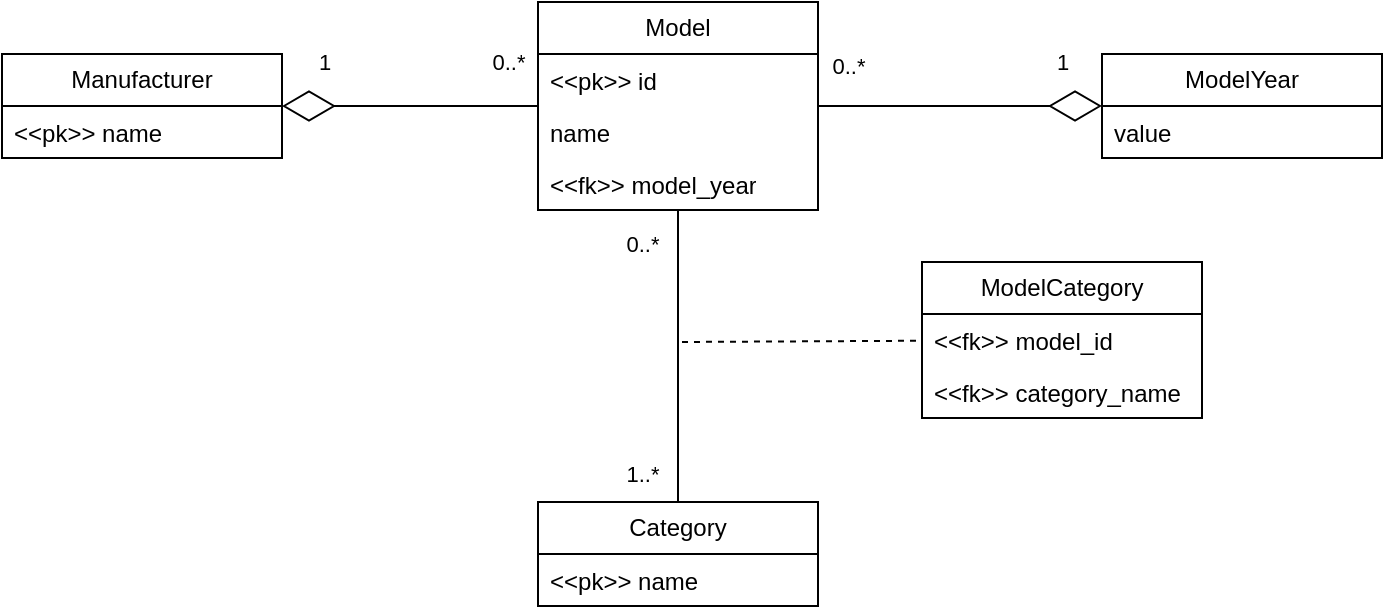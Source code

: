 <mxfile version="24.2.5" type="device">
  <diagram id="C5RBs43oDa-KdzZeNtuy" name="Page-1">
    <mxGraphModel dx="941" dy="578" grid="1" gridSize="10" guides="1" tooltips="1" connect="1" arrows="1" fold="1" page="1" pageScale="1" pageWidth="3300" pageHeight="4681" math="0" shadow="0">
      <root>
        <mxCell id="WIyWlLk6GJQsqaUBKTNV-0" />
        <mxCell id="WIyWlLk6GJQsqaUBKTNV-1" parent="WIyWlLk6GJQsqaUBKTNV-0" />
        <mxCell id="IJmJrDeSrAKFPxGODsp3-0" value="Manufacturer" style="swimlane;fontStyle=0;childLayout=stackLayout;horizontal=1;startSize=26;fillColor=none;horizontalStack=0;resizeParent=1;resizeParentMax=0;resizeLast=0;collapsible=1;marginBottom=0;whiteSpace=wrap;html=1;" vertex="1" parent="WIyWlLk6GJQsqaUBKTNV-1">
          <mxGeometry x="250" y="456" width="140" height="52" as="geometry" />
        </mxCell>
        <mxCell id="IJmJrDeSrAKFPxGODsp3-1" value="&amp;lt;&amp;lt;pk&amp;gt;&amp;gt; name" style="text;strokeColor=none;fillColor=none;align=left;verticalAlign=top;spacingLeft=4;spacingRight=4;overflow=hidden;rotatable=0;points=[[0,0.5],[1,0.5]];portConstraint=eastwest;whiteSpace=wrap;html=1;" vertex="1" parent="IJmJrDeSrAKFPxGODsp3-0">
          <mxGeometry y="26" width="140" height="26" as="geometry" />
        </mxCell>
        <mxCell id="IJmJrDeSrAKFPxGODsp3-4" value="Model" style="swimlane;fontStyle=0;childLayout=stackLayout;horizontal=1;startSize=26;fillColor=none;horizontalStack=0;resizeParent=1;resizeParentMax=0;resizeLast=0;collapsible=1;marginBottom=0;whiteSpace=wrap;html=1;" vertex="1" parent="WIyWlLk6GJQsqaUBKTNV-1">
          <mxGeometry x="518" y="430" width="140" height="104" as="geometry" />
        </mxCell>
        <mxCell id="IJmJrDeSrAKFPxGODsp3-5" value="&amp;lt;&amp;lt;pk&amp;gt;&amp;gt; id" style="text;strokeColor=none;fillColor=none;align=left;verticalAlign=top;spacingLeft=4;spacingRight=4;overflow=hidden;rotatable=0;points=[[0,0.5],[1,0.5]];portConstraint=eastwest;whiteSpace=wrap;html=1;" vertex="1" parent="IJmJrDeSrAKFPxGODsp3-4">
          <mxGeometry y="26" width="140" height="26" as="geometry" />
        </mxCell>
        <mxCell id="IJmJrDeSrAKFPxGODsp3-6" value="name" style="text;strokeColor=none;fillColor=none;align=left;verticalAlign=top;spacingLeft=4;spacingRight=4;overflow=hidden;rotatable=0;points=[[0,0.5],[1,0.5]];portConstraint=eastwest;whiteSpace=wrap;html=1;" vertex="1" parent="IJmJrDeSrAKFPxGODsp3-4">
          <mxGeometry y="52" width="140" height="26" as="geometry" />
        </mxCell>
        <mxCell id="IJmJrDeSrAKFPxGODsp3-7" value="&amp;lt;&amp;lt;fk&amp;gt;&amp;gt; model_year" style="text;strokeColor=none;fillColor=none;align=left;verticalAlign=top;spacingLeft=4;spacingRight=4;overflow=hidden;rotatable=0;points=[[0,0.5],[1,0.5]];portConstraint=eastwest;whiteSpace=wrap;html=1;" vertex="1" parent="IJmJrDeSrAKFPxGODsp3-4">
          <mxGeometry y="78" width="140" height="26" as="geometry" />
        </mxCell>
        <mxCell id="IJmJrDeSrAKFPxGODsp3-8" value="" style="endArrow=diamondThin;endFill=0;endSize=24;html=1;rounded=0;" edge="1" parent="WIyWlLk6GJQsqaUBKTNV-1" source="IJmJrDeSrAKFPxGODsp3-4" target="IJmJrDeSrAKFPxGODsp3-0">
          <mxGeometry width="160" relative="1" as="geometry">
            <mxPoint x="380" y="610" as="sourcePoint" />
            <mxPoint x="540" y="610" as="targetPoint" />
          </mxGeometry>
        </mxCell>
        <mxCell id="IJmJrDeSrAKFPxGODsp3-9" value="1" style="edgeLabel;html=1;align=center;verticalAlign=middle;resizable=0;points=[];" vertex="1" connectable="0" parent="IJmJrDeSrAKFPxGODsp3-8">
          <mxGeometry x="0.572" y="-1" relative="1" as="geometry">
            <mxPoint x="-7" y="-21" as="offset" />
          </mxGeometry>
        </mxCell>
        <mxCell id="IJmJrDeSrAKFPxGODsp3-10" value="0..*" style="edgeLabel;html=1;align=center;verticalAlign=middle;resizable=0;points=[];" vertex="1" connectable="0" parent="IJmJrDeSrAKFPxGODsp3-8">
          <mxGeometry x="-0.781" y="-1" relative="1" as="geometry">
            <mxPoint x="-1" y="-21" as="offset" />
          </mxGeometry>
        </mxCell>
        <mxCell id="IJmJrDeSrAKFPxGODsp3-11" value="ModelYear" style="swimlane;fontStyle=0;childLayout=stackLayout;horizontal=1;startSize=26;fillColor=none;horizontalStack=0;resizeParent=1;resizeParentMax=0;resizeLast=0;collapsible=1;marginBottom=0;whiteSpace=wrap;html=1;" vertex="1" parent="WIyWlLk6GJQsqaUBKTNV-1">
          <mxGeometry x="800" y="456" width="140" height="52" as="geometry" />
        </mxCell>
        <mxCell id="IJmJrDeSrAKFPxGODsp3-12" value="value" style="text;strokeColor=none;fillColor=none;align=left;verticalAlign=top;spacingLeft=4;spacingRight=4;overflow=hidden;rotatable=0;points=[[0,0.5],[1,0.5]];portConstraint=eastwest;whiteSpace=wrap;html=1;" vertex="1" parent="IJmJrDeSrAKFPxGODsp3-11">
          <mxGeometry y="26" width="140" height="26" as="geometry" />
        </mxCell>
        <mxCell id="IJmJrDeSrAKFPxGODsp3-15" value="" style="endArrow=diamondThin;endFill=0;endSize=24;html=1;rounded=0;" edge="1" parent="WIyWlLk6GJQsqaUBKTNV-1" source="IJmJrDeSrAKFPxGODsp3-4" target="IJmJrDeSrAKFPxGODsp3-11">
          <mxGeometry width="160" relative="1" as="geometry">
            <mxPoint x="768" y="590" as="sourcePoint" />
            <mxPoint x="640" y="590" as="targetPoint" />
          </mxGeometry>
        </mxCell>
        <mxCell id="IJmJrDeSrAKFPxGODsp3-16" value="1" style="edgeLabel;html=1;align=center;verticalAlign=middle;resizable=0;points=[];" vertex="1" connectable="0" parent="IJmJrDeSrAKFPxGODsp3-15">
          <mxGeometry x="0.572" y="-1" relative="1" as="geometry">
            <mxPoint x="10" y="-23" as="offset" />
          </mxGeometry>
        </mxCell>
        <mxCell id="IJmJrDeSrAKFPxGODsp3-17" value="0..*" style="edgeLabel;html=1;align=center;verticalAlign=middle;resizable=0;points=[];" vertex="1" connectable="0" parent="IJmJrDeSrAKFPxGODsp3-15">
          <mxGeometry x="-0.781" y="-1" relative="1" as="geometry">
            <mxPoint x="-1" y="-21" as="offset" />
          </mxGeometry>
        </mxCell>
        <mxCell id="IJmJrDeSrAKFPxGODsp3-18" value="Category" style="swimlane;fontStyle=0;childLayout=stackLayout;horizontal=1;startSize=26;fillColor=none;horizontalStack=0;resizeParent=1;resizeParentMax=0;resizeLast=0;collapsible=1;marginBottom=0;whiteSpace=wrap;html=1;" vertex="1" parent="WIyWlLk6GJQsqaUBKTNV-1">
          <mxGeometry x="518" y="680" width="140" height="52" as="geometry" />
        </mxCell>
        <mxCell id="IJmJrDeSrAKFPxGODsp3-20" value="&amp;lt;&amp;lt;pk&amp;gt;&amp;gt; name" style="text;strokeColor=none;fillColor=none;align=left;verticalAlign=top;spacingLeft=4;spacingRight=4;overflow=hidden;rotatable=0;points=[[0,0.5],[1,0.5]];portConstraint=eastwest;whiteSpace=wrap;html=1;" vertex="1" parent="IJmJrDeSrAKFPxGODsp3-18">
          <mxGeometry y="26" width="140" height="26" as="geometry" />
        </mxCell>
        <mxCell id="IJmJrDeSrAKFPxGODsp3-25" value="" style="endArrow=none;html=1;rounded=0;movable=0;resizable=0;rotatable=0;deletable=0;editable=0;locked=1;connectable=0;" edge="1" parent="WIyWlLk6GJQsqaUBKTNV-1" source="IJmJrDeSrAKFPxGODsp3-18" target="IJmJrDeSrAKFPxGODsp3-4">
          <mxGeometry width="50" height="50" relative="1" as="geometry">
            <mxPoint x="550" y="640" as="sourcePoint" />
            <mxPoint x="600" y="590" as="targetPoint" />
          </mxGeometry>
        </mxCell>
        <mxCell id="IJmJrDeSrAKFPxGODsp3-26" value="0..*" style="edgeLabel;html=1;align=center;verticalAlign=middle;resizable=0;points=[];" vertex="1" connectable="0" parent="IJmJrDeSrAKFPxGODsp3-25">
          <mxGeometry x="0.598" relative="1" as="geometry">
            <mxPoint x="-18" y="-13" as="offset" />
          </mxGeometry>
        </mxCell>
        <mxCell id="IJmJrDeSrAKFPxGODsp3-27" value="1..*" style="edgeLabel;html=1;align=center;verticalAlign=middle;resizable=0;points=[];" vertex="1" connectable="0" parent="IJmJrDeSrAKFPxGODsp3-25">
          <mxGeometry x="-0.801" y="2" relative="1" as="geometry">
            <mxPoint x="-16" as="offset" />
          </mxGeometry>
        </mxCell>
        <mxCell id="IJmJrDeSrAKFPxGODsp3-29" value="ModelCategory" style="swimlane;fontStyle=0;childLayout=stackLayout;horizontal=1;startSize=26;fillColor=none;horizontalStack=0;resizeParent=1;resizeParentMax=0;resizeLast=0;collapsible=1;marginBottom=0;whiteSpace=wrap;html=1;" vertex="1" parent="WIyWlLk6GJQsqaUBKTNV-1">
          <mxGeometry x="710" y="560" width="140" height="78" as="geometry" />
        </mxCell>
        <mxCell id="IJmJrDeSrAKFPxGODsp3-30" value="&amp;lt;&amp;lt;fk&amp;gt;&amp;gt; model_id" style="text;strokeColor=none;fillColor=none;align=left;verticalAlign=top;spacingLeft=4;spacingRight=4;overflow=hidden;rotatable=0;points=[[0,0.5],[1,0.5]];portConstraint=eastwest;whiteSpace=wrap;html=1;" vertex="1" parent="IJmJrDeSrAKFPxGODsp3-29">
          <mxGeometry y="26" width="140" height="26" as="geometry" />
        </mxCell>
        <mxCell id="IJmJrDeSrAKFPxGODsp3-32" value="&amp;lt;&amp;lt;fk&amp;gt;&amp;gt; category_name" style="text;strokeColor=none;fillColor=none;align=left;verticalAlign=top;spacingLeft=4;spacingRight=4;overflow=hidden;rotatable=0;points=[[0,0.5],[1,0.5]];portConstraint=eastwest;whiteSpace=wrap;html=1;" vertex="1" parent="IJmJrDeSrAKFPxGODsp3-29">
          <mxGeometry y="52" width="140" height="26" as="geometry" />
        </mxCell>
        <mxCell id="IJmJrDeSrAKFPxGODsp3-33" value="" style="endArrow=none;dashed=1;html=1;rounded=0;movable=0;resizable=0;rotatable=0;deletable=0;editable=0;locked=1;connectable=0;" edge="1" parent="WIyWlLk6GJQsqaUBKTNV-1" target="IJmJrDeSrAKFPxGODsp3-29">
          <mxGeometry width="50" height="50" relative="1" as="geometry">
            <mxPoint x="590" y="600" as="sourcePoint" />
            <mxPoint x="490" y="570" as="targetPoint" />
          </mxGeometry>
        </mxCell>
      </root>
    </mxGraphModel>
  </diagram>
</mxfile>
